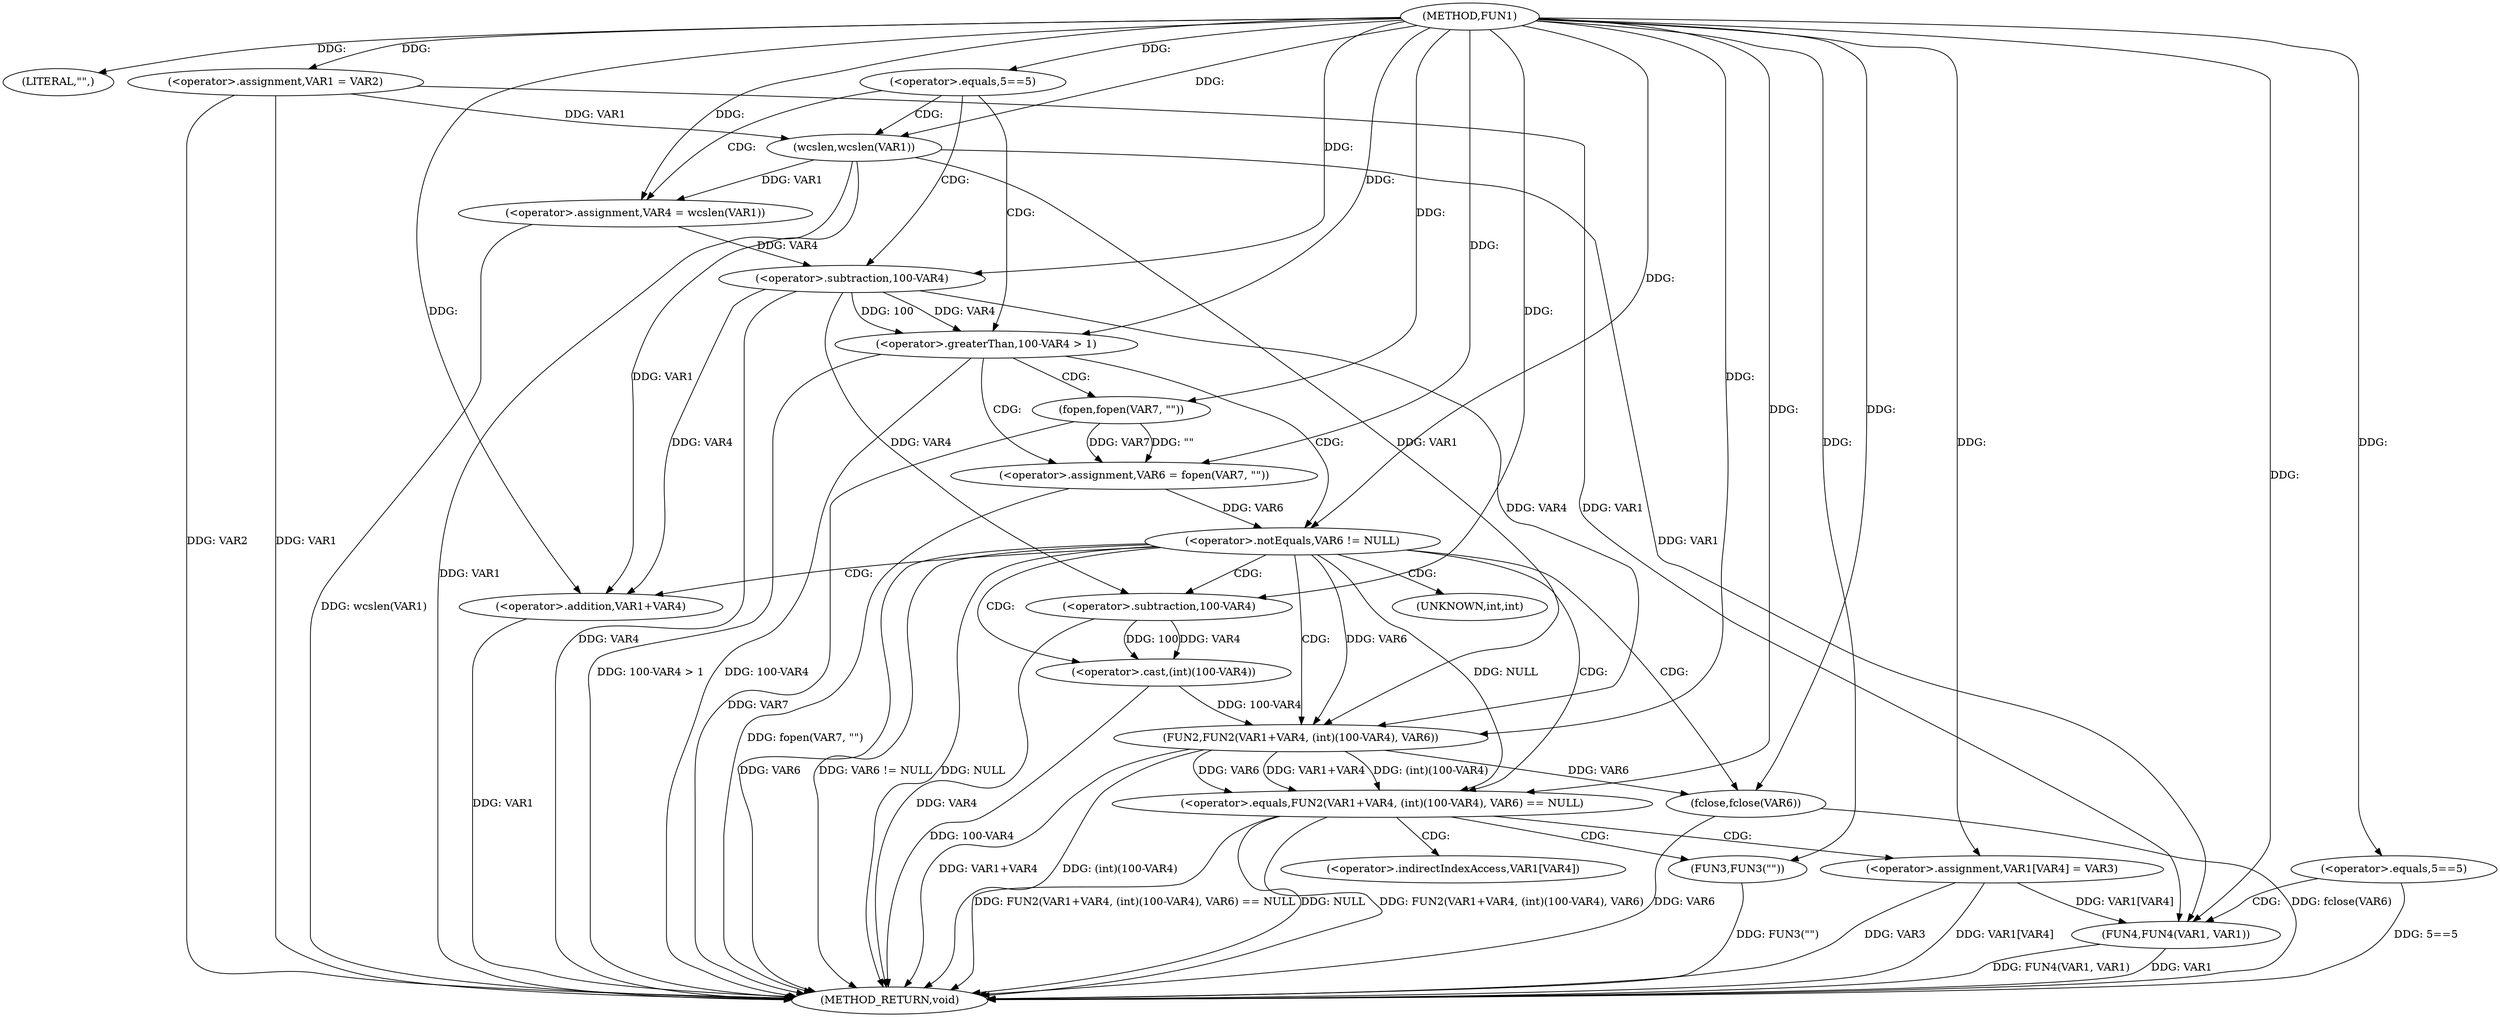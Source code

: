 digraph FUN1 {  
"1000100" [label = "(METHOD,FUN1)" ]
"1000167" [label = "(METHOD_RETURN,void)" ]
"1000103" [label = "(LITERAL,\"\",)" ]
"1000104" [label = "(<operator>.assignment,VAR1 = VAR2)" ]
"1000108" [label = "(<operator>.equals,5==5)" ]
"1000114" [label = "(<operator>.assignment,VAR4 = wcslen(VAR1))" ]
"1000116" [label = "(wcslen,wcslen(VAR1))" ]
"1000120" [label = "(<operator>.greaterThan,100-VAR4 > 1)" ]
"1000121" [label = "(<operator>.subtraction,100-VAR4)" ]
"1000126" [label = "(<operator>.assignment,VAR6 = fopen(VAR7, \"\"))" ]
"1000128" [label = "(fopen,fopen(VAR7, \"\"))" ]
"1000132" [label = "(<operator>.notEquals,VAR6 != NULL)" ]
"1000137" [label = "(<operator>.equals,FUN2(VAR1+VAR4, (int)(100-VAR4), VAR6) == NULL)" ]
"1000138" [label = "(FUN2,FUN2(VAR1+VAR4, (int)(100-VAR4), VAR6))" ]
"1000139" [label = "(<operator>.addition,VAR1+VAR4)" ]
"1000142" [label = "(<operator>.cast,(int)(100-VAR4))" ]
"1000144" [label = "(<operator>.subtraction,100-VAR4)" ]
"1000150" [label = "(FUN3,FUN3(\"\"))" ]
"1000152" [label = "(<operator>.assignment,VAR1[VAR4] = VAR3)" ]
"1000157" [label = "(fclose,fclose(VAR6))" ]
"1000160" [label = "(<operator>.equals,5==5)" ]
"1000164" [label = "(FUN4,FUN4(VAR1, VAR1))" ]
"1000143" [label = "(UNKNOWN,int,int)" ]
"1000153" [label = "(<operator>.indirectIndexAccess,VAR1[VAR4])" ]
  "1000116" -> "1000167"  [ label = "DDG: VAR1"] 
  "1000138" -> "1000167"  [ label = "DDG: (int)(100-VAR4)"] 
  "1000157" -> "1000167"  [ label = "DDG: fclose(VAR6)"] 
  "1000104" -> "1000167"  [ label = "DDG: VAR1"] 
  "1000120" -> "1000167"  [ label = "DDG: 100-VAR4"] 
  "1000137" -> "1000167"  [ label = "DDG: NULL"] 
  "1000152" -> "1000167"  [ label = "DDG: VAR1[VAR4]"] 
  "1000132" -> "1000167"  [ label = "DDG: VAR6"] 
  "1000120" -> "1000167"  [ label = "DDG: 100-VAR4 > 1"] 
  "1000150" -> "1000167"  [ label = "DDG: FUN3(\"\")"] 
  "1000144" -> "1000167"  [ label = "DDG: VAR4"] 
  "1000114" -> "1000167"  [ label = "DDG: wcslen(VAR1)"] 
  "1000164" -> "1000167"  [ label = "DDG: VAR1"] 
  "1000164" -> "1000167"  [ label = "DDG: FUN4(VAR1, VAR1)"] 
  "1000160" -> "1000167"  [ label = "DDG: 5==5"] 
  "1000121" -> "1000167"  [ label = "DDG: VAR4"] 
  "1000132" -> "1000167"  [ label = "DDG: VAR6 != NULL"] 
  "1000138" -> "1000167"  [ label = "DDG: VAR1+VAR4"] 
  "1000139" -> "1000167"  [ label = "DDG: VAR1"] 
  "1000128" -> "1000167"  [ label = "DDG: VAR7"] 
  "1000157" -> "1000167"  [ label = "DDG: VAR6"] 
  "1000142" -> "1000167"  [ label = "DDG: 100-VAR4"] 
  "1000132" -> "1000167"  [ label = "DDG: NULL"] 
  "1000137" -> "1000167"  [ label = "DDG: FUN2(VAR1+VAR4, (int)(100-VAR4), VAR6)"] 
  "1000126" -> "1000167"  [ label = "DDG: fopen(VAR7, \"\")"] 
  "1000152" -> "1000167"  [ label = "DDG: VAR3"] 
  "1000137" -> "1000167"  [ label = "DDG: FUN2(VAR1+VAR4, (int)(100-VAR4), VAR6) == NULL"] 
  "1000104" -> "1000167"  [ label = "DDG: VAR2"] 
  "1000100" -> "1000103"  [ label = "DDG: "] 
  "1000100" -> "1000104"  [ label = "DDG: "] 
  "1000100" -> "1000108"  [ label = "DDG: "] 
  "1000116" -> "1000114"  [ label = "DDG: VAR1"] 
  "1000100" -> "1000114"  [ label = "DDG: "] 
  "1000104" -> "1000116"  [ label = "DDG: VAR1"] 
  "1000100" -> "1000116"  [ label = "DDG: "] 
  "1000121" -> "1000120"  [ label = "DDG: 100"] 
  "1000121" -> "1000120"  [ label = "DDG: VAR4"] 
  "1000100" -> "1000121"  [ label = "DDG: "] 
  "1000114" -> "1000121"  [ label = "DDG: VAR4"] 
  "1000100" -> "1000120"  [ label = "DDG: "] 
  "1000128" -> "1000126"  [ label = "DDG: VAR7"] 
  "1000128" -> "1000126"  [ label = "DDG: \"\""] 
  "1000100" -> "1000126"  [ label = "DDG: "] 
  "1000100" -> "1000128"  [ label = "DDG: "] 
  "1000126" -> "1000132"  [ label = "DDG: VAR6"] 
  "1000100" -> "1000132"  [ label = "DDG: "] 
  "1000138" -> "1000137"  [ label = "DDG: VAR1+VAR4"] 
  "1000138" -> "1000137"  [ label = "DDG: (int)(100-VAR4)"] 
  "1000138" -> "1000137"  [ label = "DDG: VAR6"] 
  "1000116" -> "1000138"  [ label = "DDG: VAR1"] 
  "1000100" -> "1000138"  [ label = "DDG: "] 
  "1000121" -> "1000138"  [ label = "DDG: VAR4"] 
  "1000116" -> "1000139"  [ label = "DDG: VAR1"] 
  "1000100" -> "1000139"  [ label = "DDG: "] 
  "1000121" -> "1000139"  [ label = "DDG: VAR4"] 
  "1000142" -> "1000138"  [ label = "DDG: 100-VAR4"] 
  "1000144" -> "1000142"  [ label = "DDG: 100"] 
  "1000144" -> "1000142"  [ label = "DDG: VAR4"] 
  "1000100" -> "1000144"  [ label = "DDG: "] 
  "1000121" -> "1000144"  [ label = "DDG: VAR4"] 
  "1000132" -> "1000138"  [ label = "DDG: VAR6"] 
  "1000132" -> "1000137"  [ label = "DDG: NULL"] 
  "1000100" -> "1000137"  [ label = "DDG: "] 
  "1000100" -> "1000150"  [ label = "DDG: "] 
  "1000100" -> "1000152"  [ label = "DDG: "] 
  "1000138" -> "1000157"  [ label = "DDG: VAR6"] 
  "1000100" -> "1000157"  [ label = "DDG: "] 
  "1000100" -> "1000160"  [ label = "DDG: "] 
  "1000116" -> "1000164"  [ label = "DDG: VAR1"] 
  "1000104" -> "1000164"  [ label = "DDG: VAR1"] 
  "1000152" -> "1000164"  [ label = "DDG: VAR1[VAR4]"] 
  "1000100" -> "1000164"  [ label = "DDG: "] 
  "1000108" -> "1000121"  [ label = "CDG: "] 
  "1000108" -> "1000116"  [ label = "CDG: "] 
  "1000108" -> "1000120"  [ label = "CDG: "] 
  "1000108" -> "1000114"  [ label = "CDG: "] 
  "1000120" -> "1000126"  [ label = "CDG: "] 
  "1000120" -> "1000132"  [ label = "CDG: "] 
  "1000120" -> "1000128"  [ label = "CDG: "] 
  "1000132" -> "1000143"  [ label = "CDG: "] 
  "1000132" -> "1000142"  [ label = "CDG: "] 
  "1000132" -> "1000137"  [ label = "CDG: "] 
  "1000132" -> "1000139"  [ label = "CDG: "] 
  "1000132" -> "1000144"  [ label = "CDG: "] 
  "1000132" -> "1000157"  [ label = "CDG: "] 
  "1000132" -> "1000138"  [ label = "CDG: "] 
  "1000137" -> "1000153"  [ label = "CDG: "] 
  "1000137" -> "1000152"  [ label = "CDG: "] 
  "1000137" -> "1000150"  [ label = "CDG: "] 
  "1000160" -> "1000164"  [ label = "CDG: "] 
}
